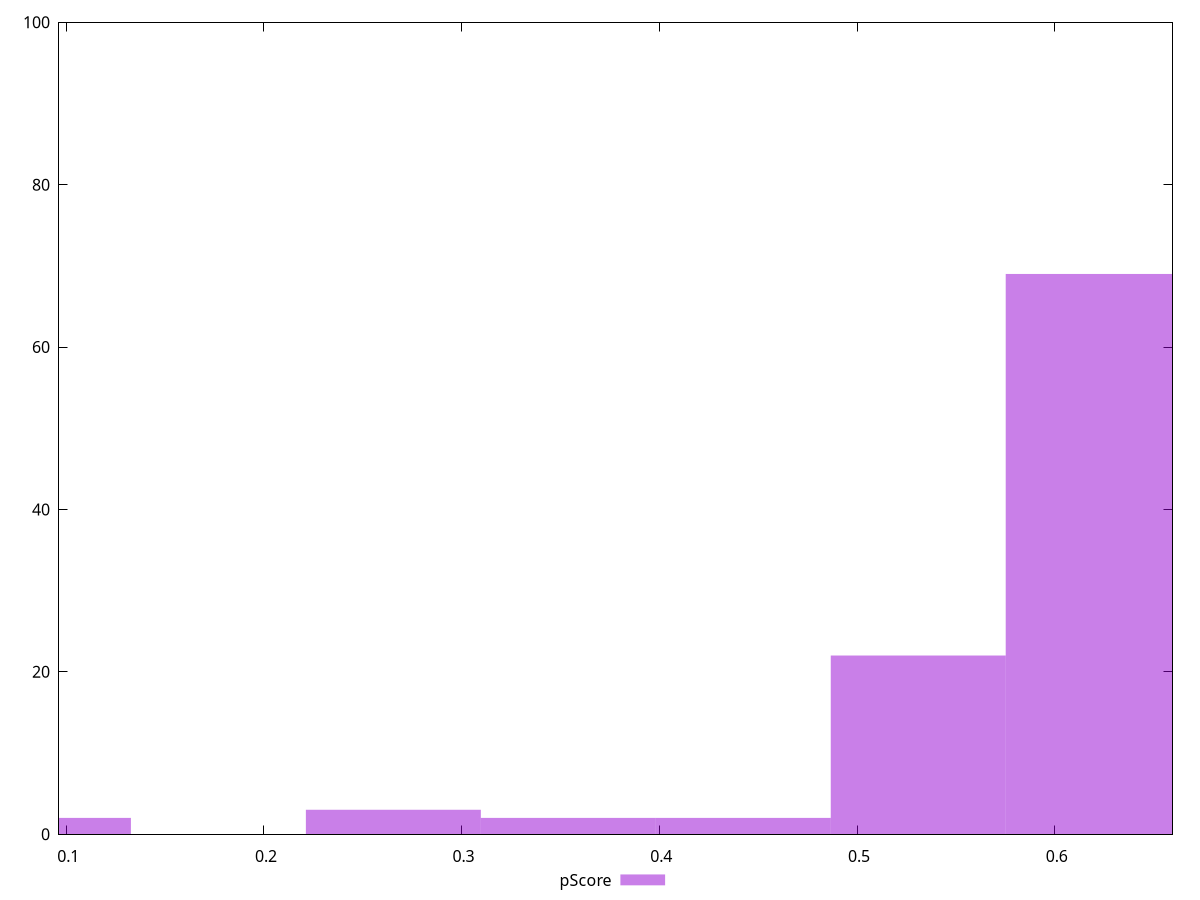 reset

$pScore <<EOF
0.619444025100074 69
0.5309520215143492 22
0.44246001792862427 2
0.08849200358572486 2
0.2654760107571746 3
0.35396801434289943 2
EOF

set key outside below
set boxwidth 0.08849200358572486
set xrange [0.0963683879465701:0.6595516306894946]
set yrange [0:100]
set trange [0:100]
set style fill transparent solid 0.5 noborder
set terminal svg size 640, 490 enhanced background rgb 'white'
set output "reprap/mainthread-work-breakdown/samples/pages+cached/pScore/histogram.svg"

plot $pScore title "pScore" with boxes

reset
